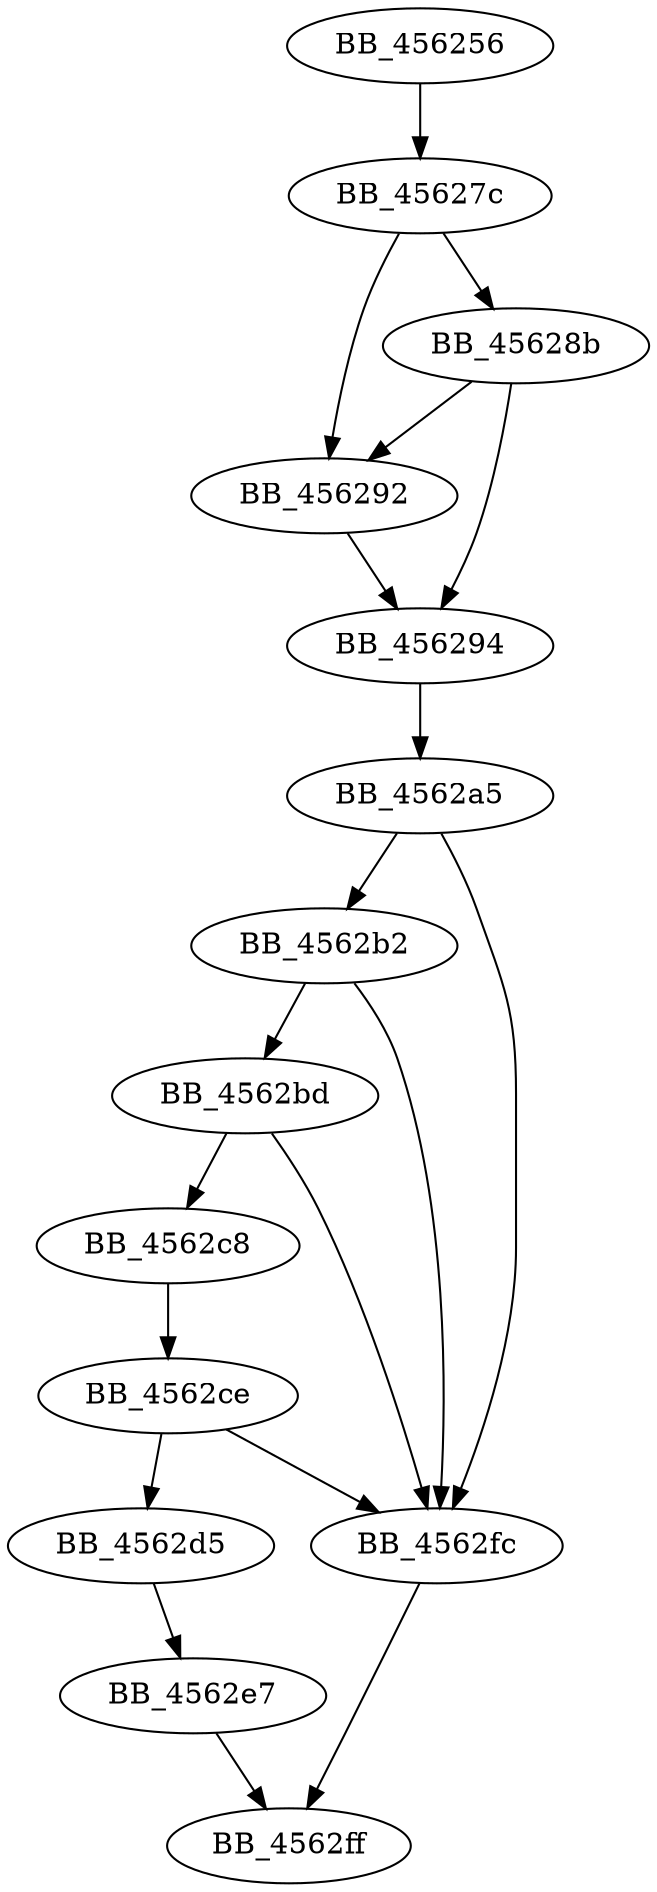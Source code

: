 DiGraph sub_456256{
BB_456256->BB_45627c
BB_45627c->BB_45628b
BB_45627c->BB_456292
BB_45628b->BB_456292
BB_45628b->BB_456294
BB_456292->BB_456294
BB_456294->BB_4562a5
BB_4562a5->BB_4562b2
BB_4562a5->BB_4562fc
BB_4562b2->BB_4562bd
BB_4562b2->BB_4562fc
BB_4562bd->BB_4562c8
BB_4562bd->BB_4562fc
BB_4562c8->BB_4562ce
BB_4562ce->BB_4562d5
BB_4562ce->BB_4562fc
BB_4562d5->BB_4562e7
BB_4562e7->BB_4562ff
BB_4562fc->BB_4562ff
}
